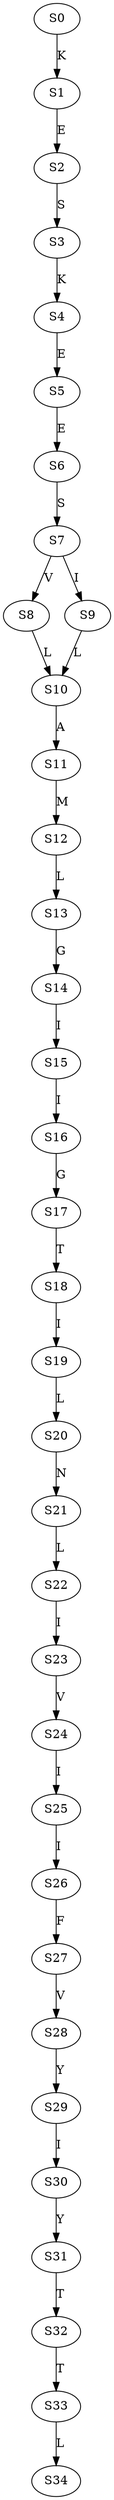 strict digraph  {
	S0 -> S1 [ label = K ];
	S1 -> S2 [ label = E ];
	S2 -> S3 [ label = S ];
	S3 -> S4 [ label = K ];
	S4 -> S5 [ label = E ];
	S5 -> S6 [ label = E ];
	S6 -> S7 [ label = S ];
	S7 -> S8 [ label = V ];
	S7 -> S9 [ label = I ];
	S8 -> S10 [ label = L ];
	S9 -> S10 [ label = L ];
	S10 -> S11 [ label = A ];
	S11 -> S12 [ label = M ];
	S12 -> S13 [ label = L ];
	S13 -> S14 [ label = G ];
	S14 -> S15 [ label = I ];
	S15 -> S16 [ label = I ];
	S16 -> S17 [ label = G ];
	S17 -> S18 [ label = T ];
	S18 -> S19 [ label = I ];
	S19 -> S20 [ label = L ];
	S20 -> S21 [ label = N ];
	S21 -> S22 [ label = L ];
	S22 -> S23 [ label = I ];
	S23 -> S24 [ label = V ];
	S24 -> S25 [ label = I ];
	S25 -> S26 [ label = I ];
	S26 -> S27 [ label = F ];
	S27 -> S28 [ label = V ];
	S28 -> S29 [ label = Y ];
	S29 -> S30 [ label = I ];
	S30 -> S31 [ label = Y ];
	S31 -> S32 [ label = T ];
	S32 -> S33 [ label = T ];
	S33 -> S34 [ label = L ];
}
